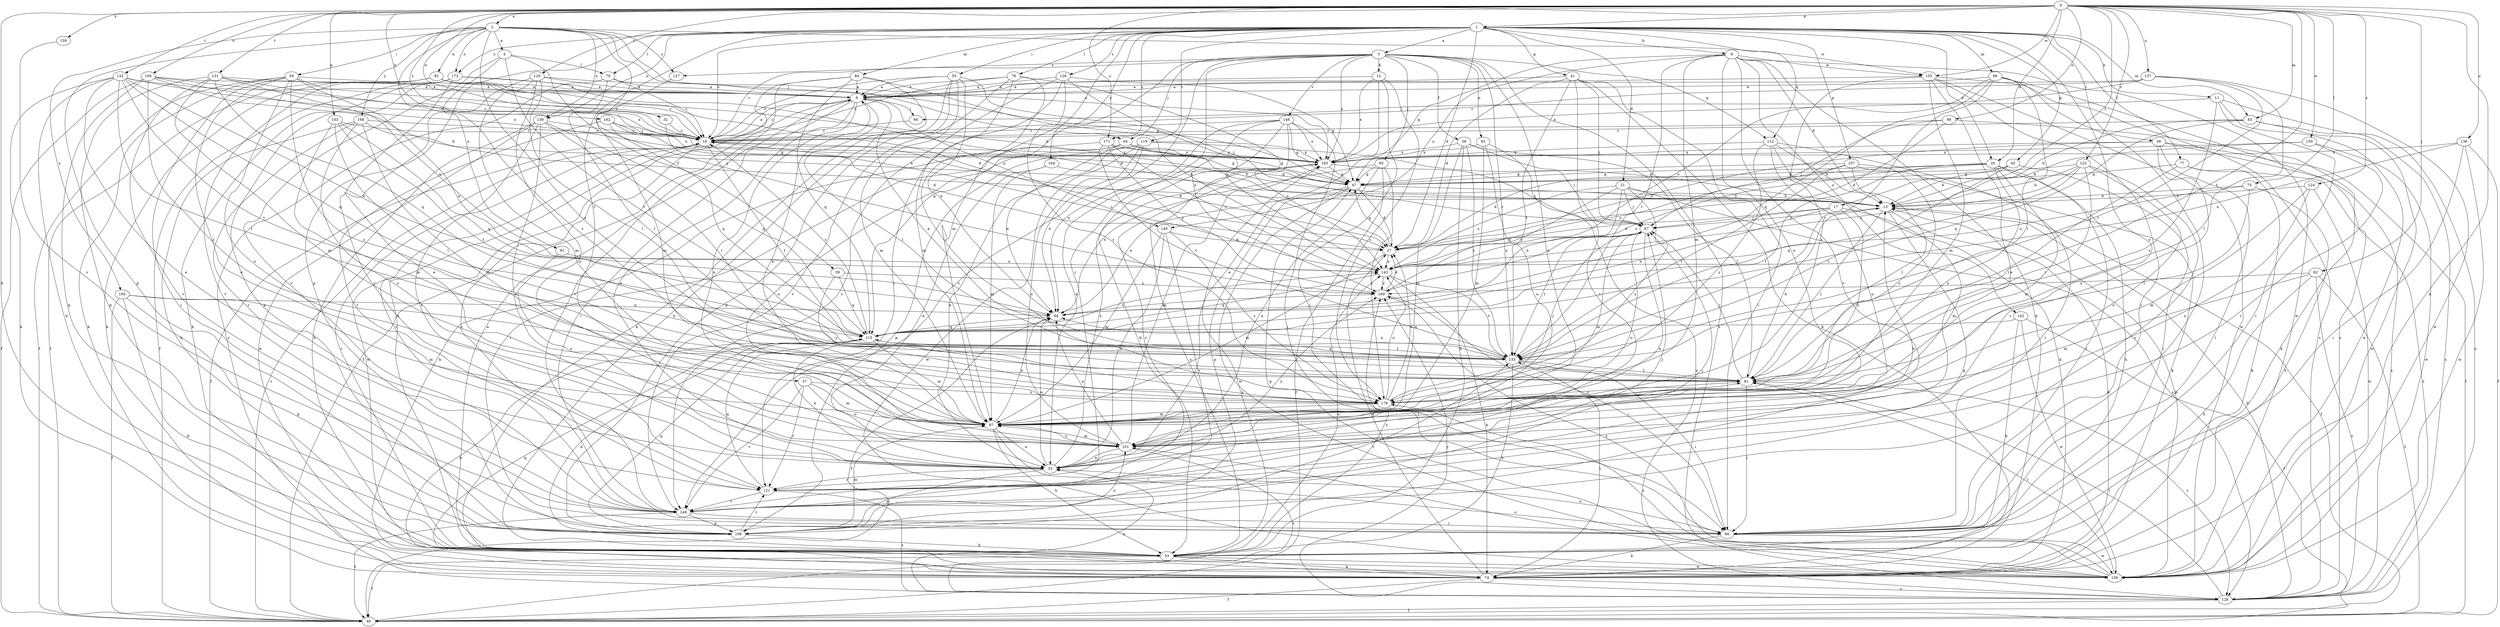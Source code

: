 strict digraph  {
0;
1;
2;
3;
4;
6;
8;
11;
12;
13;
17;
19;
20;
21;
27;
32;
33;
37;
38;
39;
40;
41;
45;
47;
53;
55;
56;
59;
60;
62;
64;
65;
66;
67;
74;
75;
77;
78;
79;
81;
83;
84;
86;
87;
91;
92;
93;
94;
99;
100;
101;
103;
107;
108;
112;
115;
119;
121;
123;
124;
126;
127;
128;
129;
131;
132;
135;
136;
137;
139;
140;
142;
143;
146;
149;
150;
155;
156;
159;
162;
163;
164;
165;
168;
169;
171;
172;
176;
0 -> 1  [label=a];
0 -> 2  [label=a];
0 -> 17  [label=c];
0 -> 19  [label=c];
0 -> 20  [label=d];
0 -> 32  [label=e];
0 -> 53  [label=h];
0 -> 62  [label=j];
0 -> 74  [label=k];
0 -> 75  [label=l];
0 -> 83  [label=m];
0 -> 99  [label=o];
0 -> 100  [label=o];
0 -> 103  [label=p];
0 -> 123  [label=s];
0 -> 124  [label=s];
0 -> 129  [label=t];
0 -> 131  [label=t];
0 -> 132  [label=t];
0 -> 135  [label=t];
0 -> 136  [label=u];
0 -> 137  [label=u];
0 -> 150  [label=w];
0 -> 155  [label=w];
0 -> 159  [label=x];
0 -> 162  [label=x];
0 -> 171  [label=z];
1 -> 3  [label=a];
1 -> 8  [label=b];
1 -> 11  [label=b];
1 -> 19  [label=c];
1 -> 20  [label=d];
1 -> 21  [label=d];
1 -> 27  [label=d];
1 -> 37  [label=f];
1 -> 41  [label=g];
1 -> 45  [label=g];
1 -> 55  [label=i];
1 -> 56  [label=i];
1 -> 77  [label=l];
1 -> 78  [label=l];
1 -> 79  [label=l];
1 -> 83  [label=m];
1 -> 84  [label=m];
1 -> 86  [label=m];
1 -> 87  [label=m];
1 -> 101  [label=o];
1 -> 107  [label=p];
1 -> 108  [label=p];
1 -> 112  [label=q];
1 -> 119  [label=r];
1 -> 126  [label=s];
1 -> 139  [label=u];
1 -> 164  [label=y];
1 -> 171  [label=z];
1 -> 172  [label=z];
2 -> 4  [label=a];
2 -> 59  [label=i];
2 -> 64  [label=j];
2 -> 91  [label=n];
2 -> 92  [label=n];
2 -> 108  [label=p];
2 -> 127  [label=s];
2 -> 139  [label=u];
2 -> 155  [label=w];
2 -> 163  [label=x];
2 -> 165  [label=y];
2 -> 168  [label=y];
2 -> 169  [label=y];
2 -> 172  [label=z];
2 -> 176  [label=z];
3 -> 12  [label=b];
3 -> 19  [label=c];
3 -> 38  [label=f];
3 -> 64  [label=j];
3 -> 65  [label=j];
3 -> 93  [label=n];
3 -> 101  [label=o];
3 -> 112  [label=q];
3 -> 115  [label=q];
3 -> 121  [label=r];
3 -> 127  [label=s];
3 -> 128  [label=s];
3 -> 135  [label=t];
3 -> 146  [label=v];
3 -> 149  [label=v];
3 -> 163  [label=x];
4 -> 39  [label=f];
4 -> 79  [label=l];
4 -> 135  [label=t];
4 -> 149  [label=v];
4 -> 176  [label=z];
6 -> 19  [label=c];
6 -> 33  [label=e];
6 -> 40  [label=f];
6 -> 60  [label=i];
6 -> 66  [label=j];
6 -> 81  [label=l];
6 -> 101  [label=o];
6 -> 140  [label=u];
8 -> 13  [label=b];
8 -> 47  [label=g];
8 -> 74  [label=k];
8 -> 87  [label=m];
8 -> 101  [label=o];
8 -> 135  [label=t];
8 -> 140  [label=u];
8 -> 142  [label=u];
8 -> 149  [label=v];
8 -> 155  [label=w];
8 -> 156  [label=w];
11 -> 60  [label=i];
11 -> 66  [label=j];
11 -> 128  [label=s];
11 -> 156  [label=w];
11 -> 176  [label=z];
12 -> 6  [label=a];
12 -> 33  [label=e];
12 -> 60  [label=i];
12 -> 163  [label=x];
12 -> 176  [label=z];
13 -> 40  [label=f];
13 -> 67  [label=j];
13 -> 74  [label=k];
13 -> 81  [label=l];
13 -> 108  [label=p];
17 -> 27  [label=d];
17 -> 67  [label=j];
17 -> 87  [label=m];
17 -> 94  [label=n];
17 -> 176  [label=z];
19 -> 6  [label=a];
19 -> 27  [label=d];
19 -> 40  [label=f];
19 -> 135  [label=t];
19 -> 149  [label=v];
19 -> 156  [label=w];
19 -> 163  [label=x];
20 -> 27  [label=d];
20 -> 47  [label=g];
20 -> 53  [label=h];
20 -> 60  [label=i];
20 -> 87  [label=m];
20 -> 135  [label=t];
20 -> 169  [label=y];
20 -> 176  [label=z];
21 -> 13  [label=b];
21 -> 67  [label=j];
21 -> 94  [label=n];
21 -> 128  [label=s];
21 -> 143  [label=u];
21 -> 169  [label=y];
21 -> 176  [label=z];
27 -> 47  [label=g];
27 -> 87  [label=m];
27 -> 143  [label=u];
32 -> 19  [label=c];
32 -> 27  [label=d];
33 -> 94  [label=n];
33 -> 108  [label=p];
33 -> 121  [label=r];
33 -> 163  [label=x];
33 -> 169  [label=y];
37 -> 87  [label=m];
37 -> 101  [label=o];
37 -> 121  [label=r];
37 -> 149  [label=v];
37 -> 176  [label=z];
38 -> 53  [label=h];
38 -> 67  [label=j];
38 -> 81  [label=l];
38 -> 87  [label=m];
38 -> 135  [label=t];
38 -> 163  [label=x];
39 -> 115  [label=q];
39 -> 169  [label=y];
39 -> 176  [label=z];
40 -> 19  [label=c];
40 -> 163  [label=x];
41 -> 6  [label=a];
41 -> 27  [label=d];
41 -> 60  [label=i];
41 -> 67  [label=j];
41 -> 74  [label=k];
41 -> 135  [label=t];
41 -> 149  [label=v];
45 -> 13  [label=b];
45 -> 47  [label=g];
45 -> 60  [label=i];
45 -> 135  [label=t];
47 -> 13  [label=b];
47 -> 27  [label=d];
47 -> 94  [label=n];
47 -> 108  [label=p];
47 -> 156  [label=w];
53 -> 6  [label=a];
53 -> 19  [label=c];
53 -> 40  [label=f];
53 -> 74  [label=k];
53 -> 143  [label=u];
53 -> 156  [label=w];
53 -> 163  [label=x];
53 -> 169  [label=y];
55 -> 6  [label=a];
55 -> 19  [label=c];
55 -> 53  [label=h];
55 -> 67  [label=j];
55 -> 87  [label=m];
55 -> 94  [label=n];
55 -> 108  [label=p];
56 -> 27  [label=d];
56 -> 40  [label=f];
56 -> 60  [label=i];
56 -> 121  [label=r];
56 -> 128  [label=s];
56 -> 163  [label=x];
59 -> 6  [label=a];
59 -> 19  [label=c];
59 -> 33  [label=e];
59 -> 40  [label=f];
59 -> 60  [label=i];
59 -> 74  [label=k];
59 -> 94  [label=n];
59 -> 101  [label=o];
59 -> 176  [label=z];
60 -> 33  [label=e];
60 -> 74  [label=k];
60 -> 156  [label=w];
62 -> 40  [label=f];
62 -> 53  [label=h];
62 -> 87  [label=m];
62 -> 128  [label=s];
62 -> 169  [label=y];
64 -> 13  [label=b];
64 -> 47  [label=g];
64 -> 60  [label=i];
64 -> 94  [label=n];
64 -> 101  [label=o];
64 -> 163  [label=x];
65 -> 33  [label=e];
65 -> 40  [label=f];
65 -> 47  [label=g];
65 -> 94  [label=n];
65 -> 176  [label=z];
66 -> 19  [label=c];
67 -> 27  [label=d];
67 -> 33  [label=e];
67 -> 87  [label=m];
67 -> 101  [label=o];
67 -> 135  [label=t];
67 -> 143  [label=u];
74 -> 27  [label=d];
74 -> 40  [label=f];
74 -> 128  [label=s];
74 -> 135  [label=t];
75 -> 13  [label=b];
75 -> 53  [label=h];
75 -> 81  [label=l];
75 -> 143  [label=u];
77 -> 47  [label=g];
77 -> 74  [label=k];
77 -> 81  [label=l];
77 -> 128  [label=s];
78 -> 6  [label=a];
78 -> 19  [label=c];
78 -> 87  [label=m];
78 -> 143  [label=u];
78 -> 149  [label=v];
78 -> 176  [label=z];
79 -> 6  [label=a];
79 -> 19  [label=c];
79 -> 81  [label=l];
79 -> 128  [label=s];
81 -> 13  [label=b];
81 -> 60  [label=i];
81 -> 67  [label=j];
81 -> 128  [label=s];
81 -> 176  [label=z];
83 -> 13  [label=b];
83 -> 19  [label=c];
83 -> 115  [label=q];
83 -> 128  [label=s];
83 -> 156  [label=w];
84 -> 6  [label=a];
84 -> 53  [label=h];
84 -> 74  [label=k];
84 -> 115  [label=q];
84 -> 143  [label=u];
84 -> 149  [label=v];
86 -> 6  [label=a];
86 -> 60  [label=i];
86 -> 81  [label=l];
86 -> 115  [label=q];
86 -> 128  [label=s];
86 -> 135  [label=t];
86 -> 143  [label=u];
87 -> 6  [label=a];
87 -> 33  [label=e];
87 -> 53  [label=h];
87 -> 60  [label=i];
87 -> 94  [label=n];
87 -> 101  [label=o];
91 -> 101  [label=o];
91 -> 143  [label=u];
92 -> 6  [label=a];
92 -> 13  [label=b];
92 -> 19  [label=c];
92 -> 27  [label=d];
92 -> 40  [label=f];
92 -> 74  [label=k];
92 -> 149  [label=v];
93 -> 87  [label=m];
93 -> 101  [label=o];
93 -> 128  [label=s];
93 -> 163  [label=x];
94 -> 40  [label=f];
94 -> 115  [label=q];
99 -> 19  [label=c];
99 -> 27  [label=d];
99 -> 67  [label=j];
99 -> 74  [label=k];
100 -> 6  [label=a];
100 -> 13  [label=b];
100 -> 19  [label=c];
100 -> 40  [label=f];
100 -> 108  [label=p];
100 -> 163  [label=x];
100 -> 176  [label=z];
101 -> 33  [label=e];
101 -> 81  [label=l];
101 -> 87  [label=m];
101 -> 94  [label=n];
101 -> 128  [label=s];
101 -> 163  [label=x];
103 -> 19  [label=c];
103 -> 81  [label=l];
103 -> 87  [label=m];
103 -> 115  [label=q];
103 -> 135  [label=t];
107 -> 47  [label=g];
107 -> 74  [label=k];
107 -> 81  [label=l];
107 -> 135  [label=t];
107 -> 143  [label=u];
107 -> 176  [label=z];
108 -> 53  [label=h];
108 -> 87  [label=m];
108 -> 101  [label=o];
108 -> 115  [label=q];
108 -> 121  [label=r];
108 -> 135  [label=t];
112 -> 13  [label=b];
112 -> 60  [label=i];
112 -> 74  [label=k];
112 -> 101  [label=o];
112 -> 163  [label=x];
112 -> 176  [label=z];
115 -> 19  [label=c];
115 -> 33  [label=e];
115 -> 53  [label=h];
115 -> 74  [label=k];
115 -> 87  [label=m];
115 -> 135  [label=t];
115 -> 143  [label=u];
119 -> 13  [label=b];
119 -> 33  [label=e];
119 -> 94  [label=n];
119 -> 101  [label=o];
119 -> 108  [label=p];
119 -> 156  [label=w];
119 -> 163  [label=x];
121 -> 13  [label=b];
121 -> 67  [label=j];
121 -> 115  [label=q];
121 -> 128  [label=s];
121 -> 149  [label=v];
123 -> 13  [label=b];
123 -> 47  [label=g];
123 -> 81  [label=l];
123 -> 101  [label=o];
123 -> 115  [label=q];
123 -> 143  [label=u];
123 -> 149  [label=v];
124 -> 13  [label=b];
124 -> 87  [label=m];
124 -> 101  [label=o];
124 -> 156  [label=w];
126 -> 6  [label=a];
126 -> 47  [label=g];
126 -> 121  [label=r];
126 -> 149  [label=v];
126 -> 169  [label=y];
126 -> 176  [label=z];
127 -> 87  [label=m];
128 -> 13  [label=b];
128 -> 33  [label=e];
128 -> 40  [label=f];
128 -> 81  [label=l];
128 -> 169  [label=y];
129 -> 6  [label=a];
129 -> 33  [label=e];
129 -> 47  [label=g];
129 -> 81  [label=l];
129 -> 87  [label=m];
129 -> 101  [label=o];
131 -> 6  [label=a];
131 -> 87  [label=m];
131 -> 108  [label=p];
131 -> 115  [label=q];
131 -> 143  [label=u];
131 -> 149  [label=v];
131 -> 163  [label=x];
132 -> 6  [label=a];
132 -> 19  [label=c];
132 -> 33  [label=e];
132 -> 53  [label=h];
132 -> 74  [label=k];
132 -> 81  [label=l];
132 -> 94  [label=n];
132 -> 115  [label=q];
132 -> 135  [label=t];
135 -> 6  [label=a];
135 -> 53  [label=h];
135 -> 60  [label=i];
135 -> 81  [label=l];
135 -> 94  [label=n];
135 -> 115  [label=q];
136 -> 40  [label=f];
136 -> 60  [label=i];
136 -> 143  [label=u];
136 -> 156  [label=w];
136 -> 163  [label=x];
137 -> 6  [label=a];
137 -> 19  [label=c];
137 -> 81  [label=l];
137 -> 135  [label=t];
137 -> 156  [label=w];
137 -> 163  [label=x];
139 -> 19  [label=c];
139 -> 33  [label=e];
139 -> 53  [label=h];
139 -> 81  [label=l];
139 -> 115  [label=q];
139 -> 121  [label=r];
139 -> 156  [label=w];
140 -> 27  [label=d];
140 -> 33  [label=e];
140 -> 87  [label=m];
140 -> 149  [label=v];
140 -> 176  [label=z];
142 -> 40  [label=f];
142 -> 53  [label=h];
142 -> 115  [label=q];
142 -> 156  [label=w];
143 -> 19  [label=c];
143 -> 74  [label=k];
143 -> 115  [label=q];
143 -> 135  [label=t];
143 -> 169  [label=y];
146 -> 19  [label=c];
146 -> 33  [label=e];
146 -> 47  [label=g];
146 -> 53  [label=h];
146 -> 60  [label=i];
146 -> 94  [label=n];
146 -> 143  [label=u];
146 -> 163  [label=x];
149 -> 19  [label=c];
149 -> 40  [label=f];
149 -> 60  [label=i];
149 -> 67  [label=j];
149 -> 108  [label=p];
150 -> 13  [label=b];
150 -> 121  [label=r];
150 -> 156  [label=w];
150 -> 163  [label=x];
155 -> 6  [label=a];
155 -> 33  [label=e];
155 -> 60  [label=i];
155 -> 87  [label=m];
155 -> 128  [label=s];
155 -> 156  [label=w];
155 -> 176  [label=z];
156 -> 13  [label=b];
156 -> 47  [label=g];
156 -> 81  [label=l];
156 -> 101  [label=o];
156 -> 115  [label=q];
156 -> 169  [label=y];
156 -> 176  [label=z];
159 -> 149  [label=v];
162 -> 19  [label=c];
162 -> 47  [label=g];
162 -> 115  [label=q];
162 -> 121  [label=r];
162 -> 163  [label=x];
163 -> 47  [label=g];
163 -> 67  [label=j];
163 -> 149  [label=v];
164 -> 33  [label=e];
164 -> 47  [label=g];
164 -> 87  [label=m];
165 -> 40  [label=f];
165 -> 74  [label=k];
165 -> 87  [label=m];
165 -> 94  [label=n];
165 -> 108  [label=p];
168 -> 13  [label=b];
168 -> 19  [label=c];
168 -> 53  [label=h];
168 -> 87  [label=m];
168 -> 101  [label=o];
168 -> 121  [label=r];
169 -> 27  [label=d];
169 -> 60  [label=i];
169 -> 94  [label=n];
171 -> 47  [label=g];
171 -> 74  [label=k];
171 -> 135  [label=t];
171 -> 143  [label=u];
171 -> 163  [label=x];
171 -> 169  [label=y];
172 -> 6  [label=a];
172 -> 27  [label=d];
172 -> 40  [label=f];
172 -> 74  [label=k];
172 -> 108  [label=p];
172 -> 121  [label=r];
176 -> 27  [label=d];
176 -> 67  [label=j];
176 -> 87  [label=m];
176 -> 143  [label=u];
}
